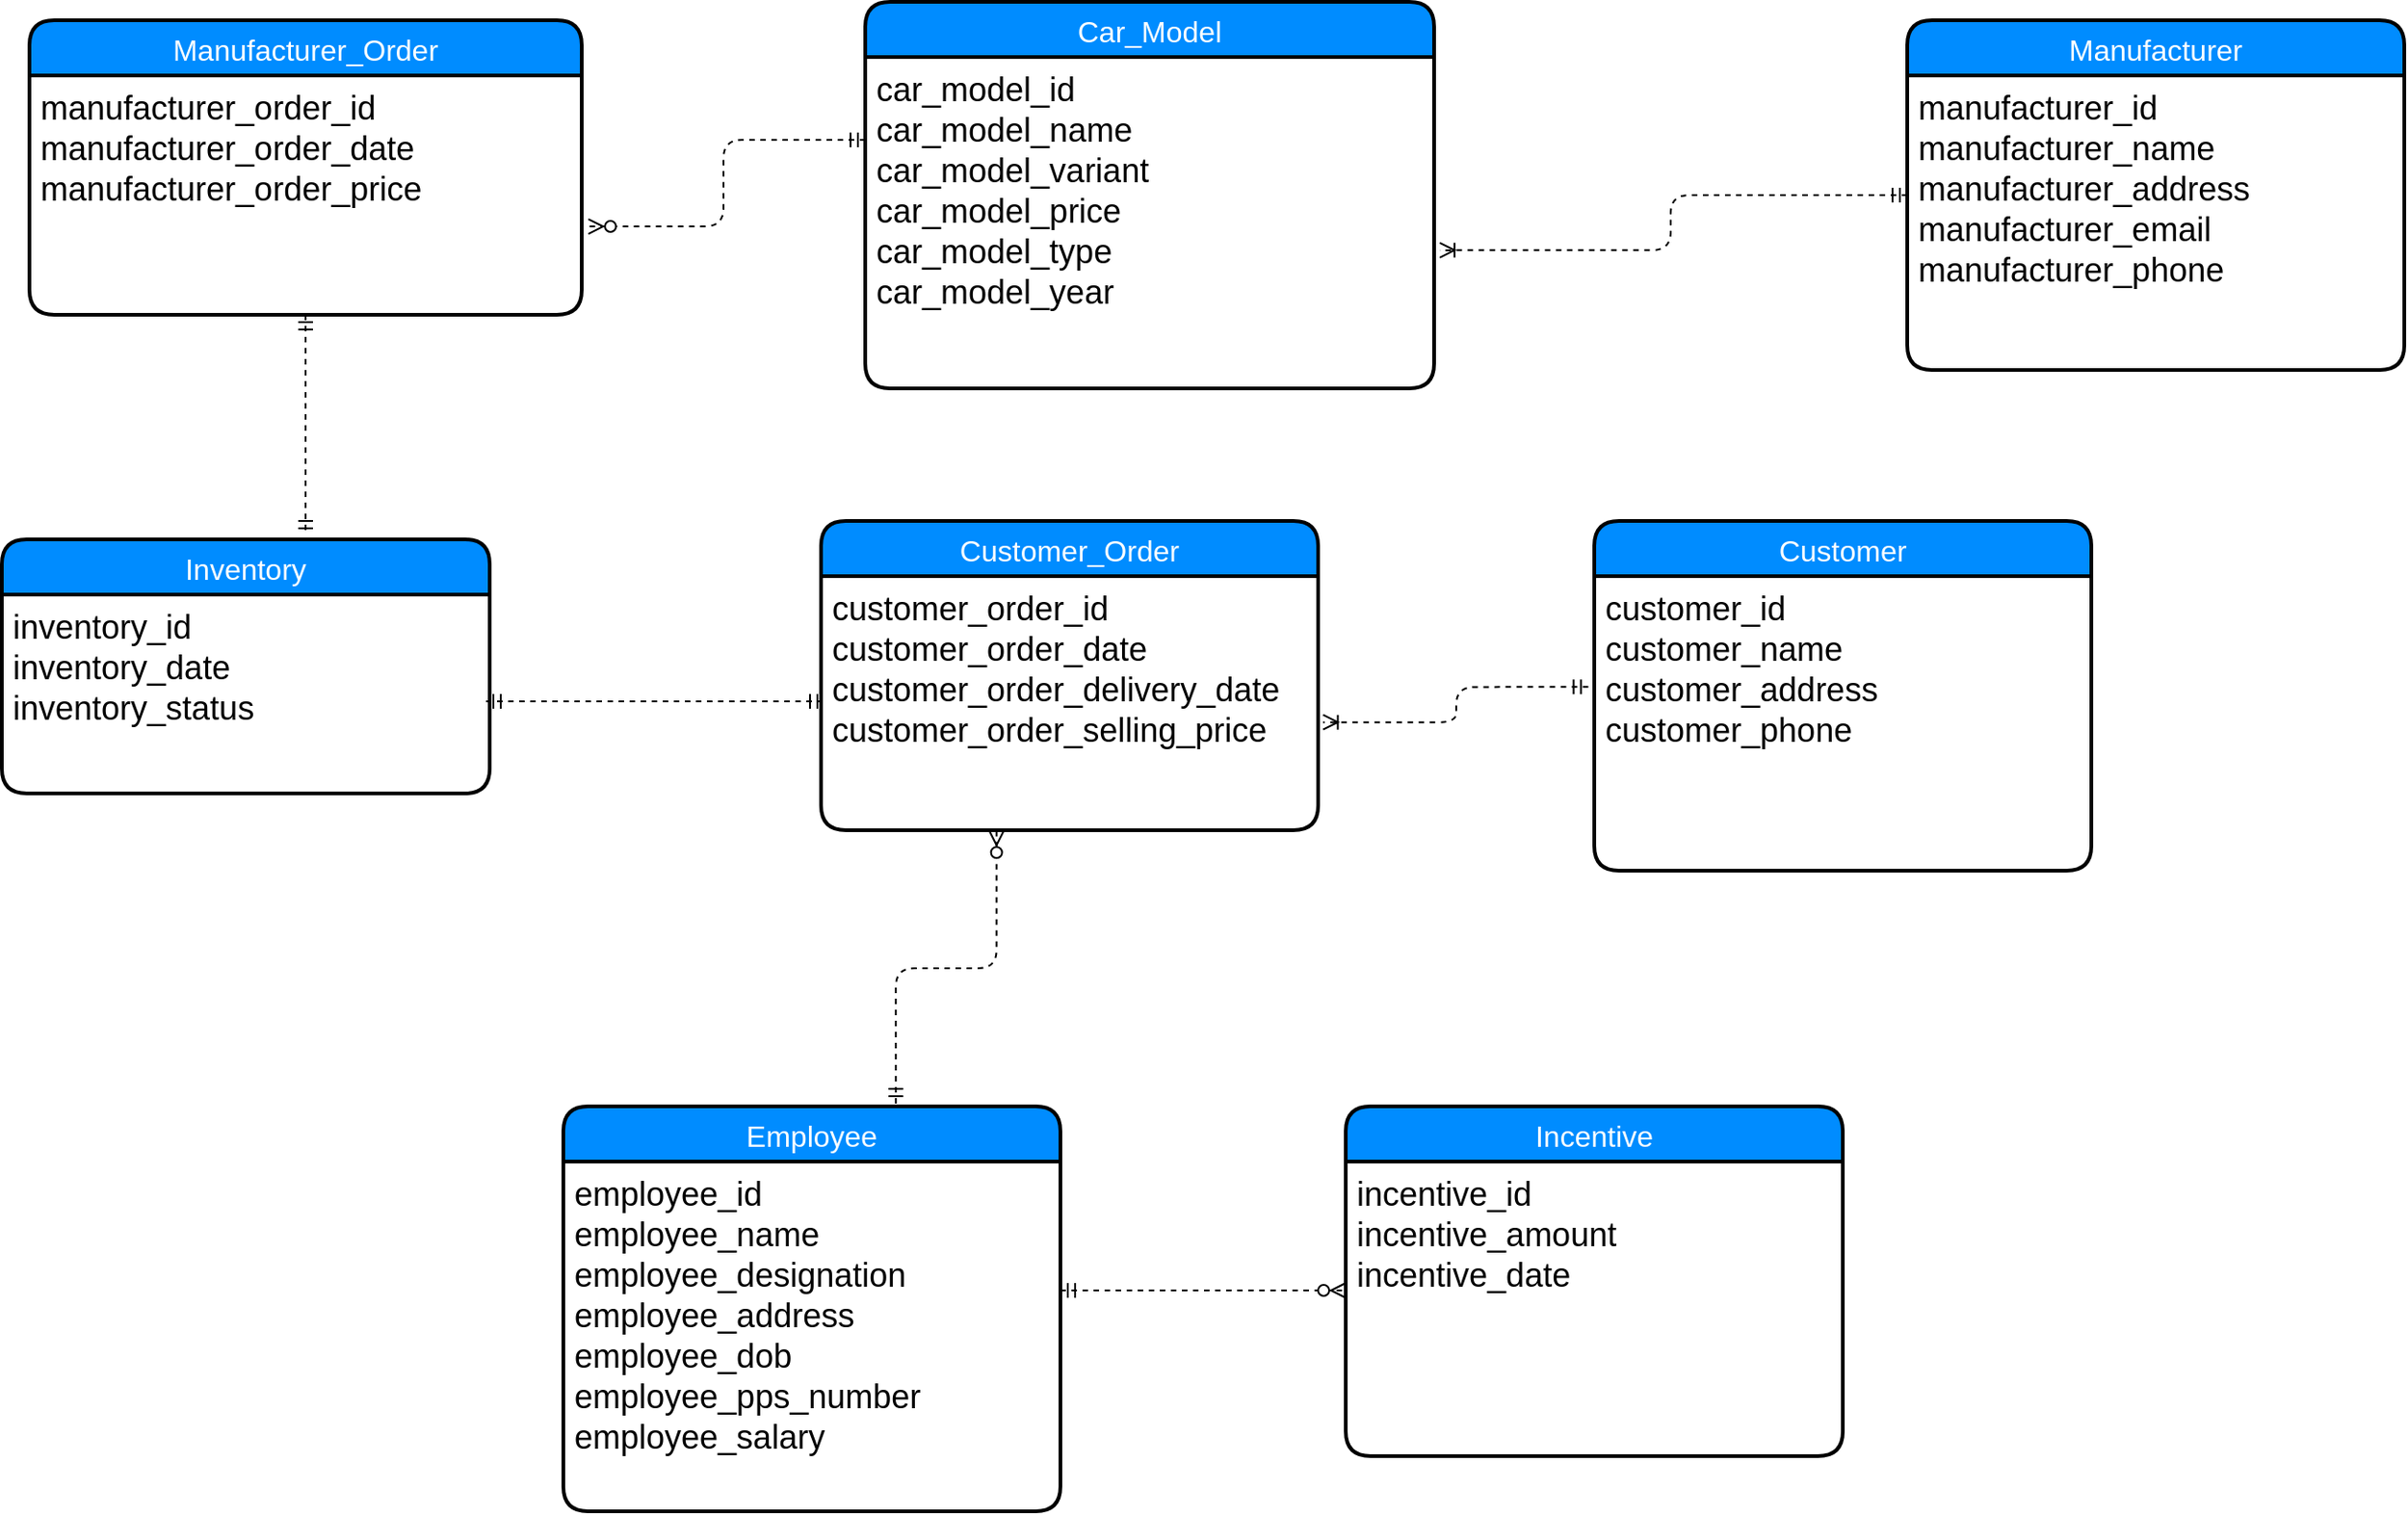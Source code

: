 <mxfile version="12.4.2" type="device" pages="2"><diagram id="_Hm9Q-2U6R73zvB4dSsT" name="Page-1"><mxGraphModel dx="1796" dy="624" grid="1" gridSize="10" guides="1" tooltips="1" connect="1" arrows="1" fold="1" page="1" pageScale="1" pageWidth="850" pageHeight="1100" math="0" shadow="0"><root><mxCell id="0"/><mxCell id="1" parent="0"/><mxCell id="eiWNMtwuxKUrVGtPXeYR-1" value="Car_Model" style="swimlane;childLayout=stackLayout;horizontal=1;startSize=30;horizontalStack=0;fillColor=#008cff;fontColor=#FFFFFF;rounded=1;fontSize=16;fontStyle=0;strokeWidth=2;resizeParent=0;resizeLast=1;shadow=0;dashed=0;align=center;" parent="1" vertex="1"><mxGeometry x="-296" y="60" width="309" height="210" as="geometry"/></mxCell><mxCell id="eiWNMtwuxKUrVGtPXeYR-2" value="car_model_id&#10;car_model_name&#10;car_model_variant&#10;car_model_price&#10;car_model_type&#10;car_model_year&#10;&#10;" style="align=left;strokeColor=none;fillColor=none;spacingLeft=4;fontSize=18;verticalAlign=top;resizable=0;rotatable=0;part=1;" parent="eiWNMtwuxKUrVGtPXeYR-1" vertex="1"><mxGeometry y="30" width="309" height="180" as="geometry"/></mxCell><mxCell id="eiWNMtwuxKUrVGtPXeYR-8" value="Manufacturer" style="swimlane;childLayout=stackLayout;horizontal=1;startSize=30;horizontalStack=0;fillColor=#008cff;fontColor=#FFFFFF;rounded=1;fontSize=16;fontStyle=0;strokeWidth=2;resizeParent=0;resizeLast=1;shadow=0;dashed=0;align=center;" parent="1" vertex="1"><mxGeometry x="270" y="70" width="270" height="190" as="geometry"/></mxCell><mxCell id="eiWNMtwuxKUrVGtPXeYR-9" value="manufacturer_id&#10;manufacturer_name&#10;manufacturer_address&#10;manufacturer_email&#10;manufacturer_phone" style="align=left;strokeColor=none;fillColor=none;spacingLeft=4;fontSize=18;verticalAlign=top;resizable=0;rotatable=0;part=1;" parent="eiWNMtwuxKUrVGtPXeYR-8" vertex="1"><mxGeometry y="30" width="270" height="160" as="geometry"/></mxCell><mxCell id="eiWNMtwuxKUrVGtPXeYR-16" value="Customer_Order" style="swimlane;childLayout=stackLayout;horizontal=1;startSize=30;horizontalStack=0;fillColor=#008cff;fontColor=#FFFFFF;rounded=1;fontSize=16;fontStyle=0;strokeWidth=2;resizeParent=0;resizeLast=1;shadow=0;dashed=0;align=center;" parent="1" vertex="1"><mxGeometry x="-320" y="342" width="270" height="168" as="geometry"/></mxCell><mxCell id="eiWNMtwuxKUrVGtPXeYR-17" value="customer_order_id&#10;customer_order_date&#10;customer_order_delivery_date&#10;customer_order_selling_price&#10;" style="align=left;strokeColor=none;fillColor=none;spacingLeft=4;fontSize=18;verticalAlign=top;resizable=0;rotatable=0;part=1;" parent="eiWNMtwuxKUrVGtPXeYR-16" vertex="1"><mxGeometry y="30" width="270" height="138" as="geometry"/></mxCell><mxCell id="eiWNMtwuxKUrVGtPXeYR-21" value="Employee" style="swimlane;childLayout=stackLayout;horizontal=1;startSize=30;horizontalStack=0;fillColor=#008cff;fontColor=#FFFFFF;rounded=1;fontSize=16;fontStyle=0;strokeWidth=2;resizeParent=0;resizeLast=1;shadow=0;dashed=0;align=center;" parent="1" vertex="1"><mxGeometry x="-460" y="660" width="270" height="220" as="geometry"/></mxCell><mxCell id="eiWNMtwuxKUrVGtPXeYR-22" value="employee_id&#10;employee_name&#10;employee_designation&#10;employee_address&#10;employee_dob&#10;employee_pps_number&#10;employee_salary&#10;&#10;" style="align=left;strokeColor=none;fillColor=none;spacingLeft=4;fontSize=18;verticalAlign=top;resizable=0;rotatable=0;part=1;" parent="eiWNMtwuxKUrVGtPXeYR-21" vertex="1"><mxGeometry y="30" width="270" height="190" as="geometry"/></mxCell><mxCell id="eiWNMtwuxKUrVGtPXeYR-14" value="Customer" style="swimlane;childLayout=stackLayout;horizontal=1;startSize=30;horizontalStack=0;fillColor=#008cff;fontColor=#FFFFFF;rounded=1;fontSize=16;fontStyle=0;strokeWidth=2;resizeParent=0;resizeLast=1;shadow=0;dashed=0;align=center;" parent="1" vertex="1"><mxGeometry x="100" y="342" width="270" height="190" as="geometry"/></mxCell><mxCell id="eiWNMtwuxKUrVGtPXeYR-15" value="customer_id&#10;customer_name&#10;customer_address&#10;customer_phone" style="align=left;strokeColor=none;fillColor=none;spacingLeft=4;fontSize=18;verticalAlign=top;resizable=0;rotatable=0;part=1;" parent="eiWNMtwuxKUrVGtPXeYR-14" vertex="1"><mxGeometry y="30" width="270" height="160" as="geometry"/></mxCell><mxCell id="e0ZYD_1mEi0u3Xu74Fqz-3" value="Inventory" style="swimlane;childLayout=stackLayout;horizontal=1;startSize=30;horizontalStack=0;fillColor=#008cff;fontColor=#FFFFFF;rounded=1;fontSize=16;fontStyle=0;strokeWidth=2;resizeParent=0;resizeLast=1;shadow=0;dashed=0;align=center;" parent="1" vertex="1"><mxGeometry x="-765" y="352" width="265" height="138" as="geometry"/></mxCell><mxCell id="e0ZYD_1mEi0u3Xu74Fqz-4" value="inventory_id&#10;inventory_date&#10;inventory_status" style="align=left;strokeColor=none;fillColor=none;spacingLeft=4;fontSize=18;verticalAlign=top;resizable=0;rotatable=0;part=1;" parent="e0ZYD_1mEi0u3Xu74Fqz-3" vertex="1"><mxGeometry y="30" width="265" height="108" as="geometry"/></mxCell><mxCell id="e0ZYD_1mEi0u3Xu74Fqz-7" value="" style="edgeStyle=orthogonalEdgeStyle;fontSize=12;html=1;endArrow=ERoneToMany;startArrow=ERmandOne;exitX=0;exitY=0.5;exitDx=0;exitDy=0;entryX=1.01;entryY=0.583;entryDx=0;entryDy=0;entryPerimeter=0;dashed=1;" parent="1" source="eiWNMtwuxKUrVGtPXeYR-8" target="eiWNMtwuxKUrVGtPXeYR-2" edge="1"><mxGeometry width="100" height="100" relative="1" as="geometry"><mxPoint x="-180" y="350" as="sourcePoint"/><mxPoint x="-80" y="171" as="targetPoint"/></mxGeometry></mxCell><mxCell id="e0ZYD_1mEi0u3Xu74Fqz-11" value="" style="edgeStyle=orthogonalEdgeStyle;fontSize=12;html=1;endArrow=ERoneToMany;startArrow=ERmandOne;exitX=-0.012;exitY=0.376;exitDx=0;exitDy=0;exitPerimeter=0;entryX=1.01;entryY=0.575;entryDx=0;entryDy=0;entryPerimeter=0;dashed=1;" parent="1" source="eiWNMtwuxKUrVGtPXeYR-15" target="eiWNMtwuxKUrVGtPXeYR-17" edge="1"><mxGeometry width="100" height="100" relative="1" as="geometry"><mxPoint x="-160" y="700" as="sourcePoint"/><mxPoint x="-60" y="500" as="targetPoint"/></mxGeometry></mxCell><mxCell id="e0ZYD_1mEi0u3Xu74Fqz-12" value="" style="edgeStyle=entityRelationEdgeStyle;fontSize=12;html=1;endArrow=ERmandOne;startArrow=ERmandOne;dashed=1;" parent="1" edge="1"><mxGeometry width="100" height="100" relative="1" as="geometry"><mxPoint x="-502" y="440" as="sourcePoint"/><mxPoint x="-318" y="440" as="targetPoint"/></mxGeometry></mxCell><mxCell id="e0ZYD_1mEi0u3Xu74Fqz-13" value="" style="edgeStyle=orthogonalEdgeStyle;fontSize=12;html=1;endArrow=ERzeroToMany;startArrow=ERmandOne;exitX=0.669;exitY=-0.007;exitDx=0;exitDy=0;exitPerimeter=0;entryX=0.353;entryY=1.001;entryDx=0;entryDy=0;entryPerimeter=0;dashed=1;" parent="1" source="eiWNMtwuxKUrVGtPXeYR-21" target="eiWNMtwuxKUrVGtPXeYR-17" edge="1"><mxGeometry width="100" height="100" relative="1" as="geometry"><mxPoint x="-140" y="740" as="sourcePoint"/><mxPoint x="-40" y="640" as="targetPoint"/></mxGeometry></mxCell><mxCell id="e0ZYD_1mEi0u3Xu74Fqz-21" value="Manufacturer_Order" style="swimlane;childLayout=stackLayout;horizontal=1;startSize=30;horizontalStack=0;fillColor=#008cff;fontColor=#FFFFFF;rounded=1;fontSize=16;fontStyle=0;strokeWidth=2;resizeParent=0;resizeLast=1;shadow=0;dashed=0;align=center;" parent="1" vertex="1"><mxGeometry x="-750" y="70" width="300" height="160" as="geometry"/></mxCell><mxCell id="e0ZYD_1mEi0u3Xu74Fqz-22" value="manufacturer_order_id&#10;manufacturer_order_date&#10;manufacturer_order_price&#10;" style="align=left;strokeColor=none;fillColor=none;spacingLeft=4;fontSize=18;verticalAlign=top;resizable=0;rotatable=0;part=1;" parent="e0ZYD_1mEi0u3Xu74Fqz-21" vertex="1"><mxGeometry y="30" width="300" height="130" as="geometry"/></mxCell><mxCell id="e0ZYD_1mEi0u3Xu74Fqz-23" value="" style="edgeStyle=orthogonalEdgeStyle;fontSize=12;html=1;endArrow=ERzeroToMany;startArrow=ERmandOne;entryX=1.012;entryY=0.631;entryDx=0;entryDy=0;entryPerimeter=0;exitX=0;exitY=0.25;exitDx=0;exitDy=0;dashed=1;" parent="1" source="eiWNMtwuxKUrVGtPXeYR-2" target="e0ZYD_1mEi0u3Xu74Fqz-22" edge="1"><mxGeometry width="100" height="100" relative="1" as="geometry"><mxPoint x="-600" y="270" as="sourcePoint"/><mxPoint x="-400" y="242" as="targetPoint"/></mxGeometry></mxCell><mxCell id="e0ZYD_1mEi0u3Xu74Fqz-24" value="" style="edgeStyle=orthogonalEdgeStyle;fontSize=12;html=1;endArrow=ERmandOne;startArrow=ERmandOne;exitX=0.5;exitY=1;exitDx=0;exitDy=0;dashed=1;" parent="1" source="e0ZYD_1mEi0u3Xu74Fqz-22" edge="1"><mxGeometry width="100" height="100" relative="1" as="geometry"><mxPoint x="-580" y="280" as="sourcePoint"/><mxPoint x="-600" y="350" as="targetPoint"/></mxGeometry></mxCell><mxCell id="e0ZYD_1mEi0u3Xu74Fqz-27" value="Incentive" style="swimlane;childLayout=stackLayout;horizontal=1;startSize=30;horizontalStack=0;fillColor=#008cff;fontColor=#FFFFFF;rounded=1;fontSize=16;fontStyle=0;strokeWidth=2;resizeParent=0;resizeLast=1;shadow=0;dashed=0;align=center;" parent="1" vertex="1"><mxGeometry x="-35" y="660" width="270" height="190" as="geometry"/></mxCell><mxCell id="e0ZYD_1mEi0u3Xu74Fqz-28" value="incentive_id&#10;incentive_amount&#10;incentive_date&#10;" style="align=left;strokeColor=none;fillColor=none;spacingLeft=4;fontSize=18;verticalAlign=top;resizable=0;rotatable=0;part=1;" parent="e0ZYD_1mEi0u3Xu74Fqz-27" vertex="1"><mxGeometry y="30" width="270" height="160" as="geometry"/></mxCell><mxCell id="e0ZYD_1mEi0u3Xu74Fqz-29" value="" style="edgeStyle=entityRelationEdgeStyle;fontSize=12;html=1;endArrow=ERzeroToMany;startArrow=ERmandOne;dashed=1;" parent="1" edge="1"><mxGeometry width="100" height="100" relative="1" as="geometry"><mxPoint x="-190" y="760" as="sourcePoint"/><mxPoint x="-35" y="760" as="targetPoint"/></mxGeometry></mxCell></root></mxGraphModel></diagram><diagram id="v79ROpylGNn3cRAOALm8" name="Page-2"><mxGraphModel dx="946" dy="624" grid="1" gridSize="10" guides="1" tooltips="1" connect="1" arrows="1" fold="1" page="1" pageScale="1" pageWidth="1169" pageHeight="827" math="0" shadow="0"><root><mxCell id="ecm66SNXH5qkglTteLM8-0"/><mxCell id="ecm66SNXH5qkglTteLM8-1" parent="ecm66SNXH5qkglTteLM8-0"/><mxCell id="EmRBhmePC6X8n_KbuUHs-0" value="Manufacturer_Order" style="swimlane;fontStyle=0;childLayout=stackLayout;horizontal=1;startSize=26;fillColor=#e0e0e0;horizontalStack=0;resizeParent=1;resizeParentMax=0;resizeLast=0;collapsible=1;marginBottom=0;swimlaneFillColor=#ffffff;align=center;fontSize=14;" parent="ecm66SNXH5qkglTteLM8-1" vertex="1"><mxGeometry x="70" y="20" width="315" height="144" as="geometry"/></mxCell><mxCell id="EmRBhmePC6X8n_KbuUHs-1" value="manufacturer_order_id   int" style="shape=partialRectangle;top=0;left=0;right=0;bottom=1;align=left;verticalAlign=middle;fillColor=none;spacingLeft=34;spacingRight=4;overflow=hidden;rotatable=0;points=[[0,0.5],[1,0.5]];portConstraint=eastwest;dropTarget=0;fontStyle=5;fontSize=12;" parent="EmRBhmePC6X8n_KbuUHs-0" vertex="1"><mxGeometry y="26" width="315" height="30" as="geometry"/></mxCell><mxCell id="EmRBhmePC6X8n_KbuUHs-2" value="PK" style="shape=partialRectangle;top=0;left=0;bottom=0;fillColor=none;align=left;verticalAlign=middle;spacingLeft=4;spacingRight=4;overflow=hidden;rotatable=0;points=[];portConstraint=eastwest;part=1;fontSize=12;" parent="EmRBhmePC6X8n_KbuUHs-1" vertex="1" connectable="0"><mxGeometry width="30" height="30" as="geometry"/></mxCell><mxCell id="EmRBhmePC6X8n_KbuUHs-3" value="manufacturer_order_date   date" style="shape=partialRectangle;top=0;left=0;right=0;bottom=0;align=left;verticalAlign=top;fillColor=none;spacingLeft=34;spacingRight=4;overflow=hidden;rotatable=0;points=[[0,0.5],[1,0.5]];portConstraint=eastwest;dropTarget=0;fontSize=12;" parent="EmRBhmePC6X8n_KbuUHs-0" vertex="1"><mxGeometry y="56" width="315" height="26" as="geometry"/></mxCell><mxCell id="EmRBhmePC6X8n_KbuUHs-4" value="" style="shape=partialRectangle;top=0;left=0;bottom=0;fillColor=none;align=left;verticalAlign=top;spacingLeft=4;spacingRight=4;overflow=hidden;rotatable=0;points=[];portConstraint=eastwest;part=1;fontSize=12;" parent="EmRBhmePC6X8n_KbuUHs-3" vertex="1" connectable="0"><mxGeometry width="30" height="26" as="geometry"/></mxCell><mxCell id="EmRBhmePC6X8n_KbuUHs-5" value="manufacturer_order_price  int&#10;" style="shape=partialRectangle;top=0;left=0;right=0;bottom=0;align=left;verticalAlign=top;fillColor=none;spacingLeft=34;spacingRight=4;overflow=hidden;rotatable=0;points=[[0,0.5],[1,0.5]];portConstraint=eastwest;dropTarget=0;fontSize=12;" parent="EmRBhmePC6X8n_KbuUHs-0" vertex="1"><mxGeometry y="82" width="315" height="26" as="geometry"/></mxCell><mxCell id="EmRBhmePC6X8n_KbuUHs-6" value="" style="shape=partialRectangle;top=0;left=0;bottom=0;fillColor=none;align=left;verticalAlign=top;spacingLeft=4;spacingRight=4;overflow=hidden;rotatable=0;points=[];portConstraint=eastwest;part=1;fontSize=12;" parent="EmRBhmePC6X8n_KbuUHs-5" vertex="1" connectable="0"><mxGeometry width="30" height="26" as="geometry"/></mxCell><mxCell id="EmRBhmePC6X8n_KbuUHs-7" value="car_model_id  int" style="shape=partialRectangle;top=0;left=0;right=0;bottom=0;align=left;verticalAlign=top;fillColor=none;spacingLeft=34;spacingRight=4;overflow=hidden;rotatable=0;points=[[0,0.5],[1,0.5]];portConstraint=eastwest;dropTarget=0;fontSize=12;" parent="EmRBhmePC6X8n_KbuUHs-0" vertex="1"><mxGeometry y="108" width="315" height="26" as="geometry"/></mxCell><mxCell id="EmRBhmePC6X8n_KbuUHs-8" value="FK" style="shape=partialRectangle;top=0;left=0;bottom=0;fillColor=none;align=left;verticalAlign=top;spacingLeft=4;spacingRight=4;overflow=hidden;rotatable=0;points=[];portConstraint=eastwest;part=1;fontSize=12;" parent="EmRBhmePC6X8n_KbuUHs-7" vertex="1" connectable="0"><mxGeometry width="30" height="26" as="geometry"/></mxCell><mxCell id="EmRBhmePC6X8n_KbuUHs-9" value="" style="shape=partialRectangle;top=0;left=0;right=0;bottom=0;align=left;verticalAlign=top;fillColor=none;spacingLeft=34;spacingRight=4;overflow=hidden;rotatable=0;points=[[0,0.5],[1,0.5]];portConstraint=eastwest;dropTarget=0;fontSize=12;" parent="EmRBhmePC6X8n_KbuUHs-0" vertex="1"><mxGeometry y="134" width="315" height="10" as="geometry"/></mxCell><mxCell id="EmRBhmePC6X8n_KbuUHs-10" value="" style="shape=partialRectangle;top=0;left=0;bottom=0;fillColor=none;align=left;verticalAlign=top;spacingLeft=4;spacingRight=4;overflow=hidden;rotatable=0;points=[];portConstraint=eastwest;part=1;fontSize=12;" parent="EmRBhmePC6X8n_KbuUHs-9" vertex="1" connectable="0"><mxGeometry width="30" height="10" as="geometry"/></mxCell><mxCell id="EmRBhmePC6X8n_KbuUHs-11" value="Customer_Order" style="swimlane;fontStyle=0;childLayout=stackLayout;horizontal=1;startSize=26;fillColor=#e0e0e0;horizontalStack=0;resizeParent=1;resizeParentMax=0;resizeLast=0;collapsible=1;marginBottom=0;swimlaneFillColor=#ffffff;align=center;fontSize=14;" parent="ecm66SNXH5qkglTteLM8-1" vertex="1"><mxGeometry x="520" y="290" width="290" height="196" as="geometry"/></mxCell><mxCell id="EmRBhmePC6X8n_KbuUHs-12" value="customer_order_id   int" style="shape=partialRectangle;top=0;left=0;right=0;bottom=1;align=left;verticalAlign=middle;fillColor=none;spacingLeft=34;spacingRight=4;overflow=hidden;rotatable=0;points=[[0,0.5],[1,0.5]];portConstraint=eastwest;dropTarget=0;fontStyle=5;fontSize=12;" parent="EmRBhmePC6X8n_KbuUHs-11" vertex="1"><mxGeometry y="26" width="290" height="30" as="geometry"/></mxCell><mxCell id="EmRBhmePC6X8n_KbuUHs-13" value="PK" style="shape=partialRectangle;top=0;left=0;bottom=0;fillColor=none;align=left;verticalAlign=middle;spacingLeft=4;spacingRight=4;overflow=hidden;rotatable=0;points=[];portConstraint=eastwest;part=1;fontSize=12;" parent="EmRBhmePC6X8n_KbuUHs-12" vertex="1" connectable="0"><mxGeometry width="30" height="30" as="geometry"/></mxCell><mxCell id="EmRBhmePC6X8n_KbuUHs-14" value="customer_order_date    date" style="shape=partialRectangle;top=0;left=0;right=0;bottom=0;align=left;verticalAlign=top;fillColor=none;spacingLeft=34;spacingRight=4;overflow=hidden;rotatable=0;points=[[0,0.5],[1,0.5]];portConstraint=eastwest;dropTarget=0;fontSize=12;" parent="EmRBhmePC6X8n_KbuUHs-11" vertex="1"><mxGeometry y="56" width="290" height="26" as="geometry"/></mxCell><mxCell id="EmRBhmePC6X8n_KbuUHs-15" value="" style="shape=partialRectangle;top=0;left=0;bottom=0;fillColor=none;align=left;verticalAlign=top;spacingLeft=4;spacingRight=4;overflow=hidden;rotatable=0;points=[];portConstraint=eastwest;part=1;fontSize=12;" parent="EmRBhmePC6X8n_KbuUHs-14" vertex="1" connectable="0"><mxGeometry width="30" height="26" as="geometry"/></mxCell><mxCell id="EmRBhmePC6X8n_KbuUHs-16" value="customer_order_delivery_date    date" style="shape=partialRectangle;top=0;left=0;right=0;bottom=0;align=left;verticalAlign=top;fillColor=none;spacingLeft=34;spacingRight=4;overflow=hidden;rotatable=0;points=[[0,0.5],[1,0.5]];portConstraint=eastwest;dropTarget=0;fontSize=12;" parent="EmRBhmePC6X8n_KbuUHs-11" vertex="1"><mxGeometry y="82" width="290" height="26" as="geometry"/></mxCell><mxCell id="EmRBhmePC6X8n_KbuUHs-17" value="" style="shape=partialRectangle;top=0;left=0;bottom=0;fillColor=none;align=left;verticalAlign=top;spacingLeft=4;spacingRight=4;overflow=hidden;rotatable=0;points=[];portConstraint=eastwest;part=1;fontSize=12;" parent="EmRBhmePC6X8n_KbuUHs-16" vertex="1" connectable="0"><mxGeometry width="30" height="26" as="geometry"/></mxCell><mxCell id="EmRBhmePC6X8n_KbuUHs-18" value="customer_order_selling_price    int" style="shape=partialRectangle;top=0;left=0;right=0;bottom=0;align=left;verticalAlign=top;fillColor=none;spacingLeft=34;spacingRight=4;overflow=hidden;rotatable=0;points=[[0,0.5],[1,0.5]];portConstraint=eastwest;dropTarget=0;fontSize=12;" parent="EmRBhmePC6X8n_KbuUHs-11" vertex="1"><mxGeometry y="108" width="290" height="26" as="geometry"/></mxCell><mxCell id="EmRBhmePC6X8n_KbuUHs-19" value="" style="shape=partialRectangle;top=0;left=0;bottom=0;fillColor=none;align=left;verticalAlign=top;spacingLeft=4;spacingRight=4;overflow=hidden;rotatable=0;points=[];portConstraint=eastwest;part=1;fontSize=12;" parent="EmRBhmePC6X8n_KbuUHs-18" vertex="1" connectable="0"><mxGeometry width="30" height="26" as="geometry"/></mxCell><mxCell id="HGdMoFH9tY5fIbNaVM4M-1" value="customer_id    varchar(50)" style="shape=partialRectangle;top=0;left=0;right=0;bottom=0;align=left;verticalAlign=top;fillColor=none;spacingLeft=34;spacingRight=4;overflow=hidden;rotatable=0;points=[[0,0.5],[1,0.5]];portConstraint=eastwest;dropTarget=0;fontSize=12;" parent="EmRBhmePC6X8n_KbuUHs-11" vertex="1"><mxGeometry y="134" width="290" height="26" as="geometry"/></mxCell><mxCell id="HGdMoFH9tY5fIbNaVM4M-2" value="FK" style="shape=partialRectangle;top=0;left=0;bottom=0;fillColor=none;align=left;verticalAlign=top;spacingLeft=4;spacingRight=4;overflow=hidden;rotatable=0;points=[];portConstraint=eastwest;part=1;fontSize=12;" parent="HGdMoFH9tY5fIbNaVM4M-1" vertex="1" connectable="0"><mxGeometry width="30" height="26" as="geometry"/></mxCell><mxCell id="54ZylupJ6MXa8IoRZ7w_-0" value="employee_id    varchar(50)" style="shape=partialRectangle;top=0;left=0;right=0;bottom=0;align=left;verticalAlign=top;fillColor=none;spacingLeft=34;spacingRight=4;overflow=hidden;rotatable=0;points=[[0,0.5],[1,0.5]];portConstraint=eastwest;dropTarget=0;fontSize=12;" parent="EmRBhmePC6X8n_KbuUHs-11" vertex="1"><mxGeometry y="160" width="290" height="26" as="geometry"/></mxCell><mxCell id="54ZylupJ6MXa8IoRZ7w_-1" value="FK" style="shape=partialRectangle;top=0;left=0;bottom=0;fillColor=none;align=left;verticalAlign=top;spacingLeft=4;spacingRight=4;overflow=hidden;rotatable=0;points=[];portConstraint=eastwest;part=1;fontSize=12;" parent="54ZylupJ6MXa8IoRZ7w_-0" vertex="1" connectable="0"><mxGeometry width="30" height="26" as="geometry"/></mxCell><mxCell id="EmRBhmePC6X8n_KbuUHs-20" value="" style="shape=partialRectangle;top=0;left=0;right=0;bottom=0;align=left;verticalAlign=top;fillColor=none;spacingLeft=34;spacingRight=4;overflow=hidden;rotatable=0;points=[[0,0.5],[1,0.5]];portConstraint=eastwest;dropTarget=0;fontSize=12;" parent="EmRBhmePC6X8n_KbuUHs-11" vertex="1"><mxGeometry y="186" width="290" height="10" as="geometry"/></mxCell><mxCell id="EmRBhmePC6X8n_KbuUHs-21" value="" style="shape=partialRectangle;top=0;left=0;bottom=0;fillColor=none;align=left;verticalAlign=top;spacingLeft=4;spacingRight=4;overflow=hidden;rotatable=0;points=[];portConstraint=eastwest;part=1;fontSize=12;" parent="EmRBhmePC6X8n_KbuUHs-20" vertex="1" connectable="0"><mxGeometry width="30" height="10" as="geometry"/></mxCell><mxCell id="EmRBhmePC6X8n_KbuUHs-22" value="Inventory" style="swimlane;fontStyle=0;childLayout=stackLayout;horizontal=1;startSize=26;fillColor=#e0e0e0;horizontalStack=0;resizeParent=1;resizeParentMax=0;resizeLast=0;collapsible=1;marginBottom=0;swimlaneFillColor=#ffffff;align=center;fontSize=14;" parent="ecm66SNXH5qkglTteLM8-1" vertex="1"><mxGeometry x="120" y="290" width="291" height="170" as="geometry"/></mxCell><mxCell id="EmRBhmePC6X8n_KbuUHs-23" value="inventory_id   int" style="shape=partialRectangle;top=0;left=0;right=0;bottom=1;align=left;verticalAlign=middle;fillColor=none;spacingLeft=34;spacingRight=4;overflow=hidden;rotatable=0;points=[[0,0.5],[1,0.5]];portConstraint=eastwest;dropTarget=0;fontStyle=5;fontSize=12;" parent="EmRBhmePC6X8n_KbuUHs-22" vertex="1"><mxGeometry y="26" width="291" height="30" as="geometry"/></mxCell><mxCell id="EmRBhmePC6X8n_KbuUHs-24" value="PK" style="shape=partialRectangle;top=0;left=0;bottom=0;fillColor=none;align=left;verticalAlign=middle;spacingLeft=4;spacingRight=4;overflow=hidden;rotatable=0;points=[];portConstraint=eastwest;part=1;fontSize=12;" parent="EmRBhmePC6X8n_KbuUHs-23" vertex="1" connectable="0"><mxGeometry width="30" height="30" as="geometry"/></mxCell><mxCell id="EmRBhmePC6X8n_KbuUHs-25" value="inventory_date   date" style="shape=partialRectangle;top=0;left=0;right=0;bottom=0;align=left;verticalAlign=top;fillColor=none;spacingLeft=34;spacingRight=4;overflow=hidden;rotatable=0;points=[[0,0.5],[1,0.5]];portConstraint=eastwest;dropTarget=0;fontSize=12;" parent="EmRBhmePC6X8n_KbuUHs-22" vertex="1"><mxGeometry y="56" width="291" height="26" as="geometry"/></mxCell><mxCell id="EmRBhmePC6X8n_KbuUHs-26" value="" style="shape=partialRectangle;top=0;left=0;bottom=0;fillColor=none;align=left;verticalAlign=top;spacingLeft=4;spacingRight=4;overflow=hidden;rotatable=0;points=[];portConstraint=eastwest;part=1;fontSize=12;" parent="EmRBhmePC6X8n_KbuUHs-25" vertex="1" connectable="0"><mxGeometry width="30" height="26" as="geometry"/></mxCell><mxCell id="EmRBhmePC6X8n_KbuUHs-27" value="inventory_status   varchar(10)" style="shape=partialRectangle;top=0;left=0;right=0;bottom=0;align=left;verticalAlign=top;fillColor=none;spacingLeft=34;spacingRight=4;overflow=hidden;rotatable=0;points=[[0,0.5],[1,0.5]];portConstraint=eastwest;dropTarget=0;fontSize=12;" parent="EmRBhmePC6X8n_KbuUHs-22" vertex="1"><mxGeometry y="82" width="291" height="26" as="geometry"/></mxCell><mxCell id="EmRBhmePC6X8n_KbuUHs-28" value="" style="shape=partialRectangle;top=0;left=0;bottom=0;fillColor=none;align=left;verticalAlign=top;spacingLeft=4;spacingRight=4;overflow=hidden;rotatable=0;points=[];portConstraint=eastwest;part=1;fontSize=12;" parent="EmRBhmePC6X8n_KbuUHs-27" vertex="1" connectable="0"><mxGeometry width="30" height="26" as="geometry"/></mxCell><mxCell id="EmRBhmePC6X8n_KbuUHs-29" value="manufacturer_order_id   int" style="shape=partialRectangle;top=0;left=0;right=0;bottom=0;align=left;verticalAlign=top;fillColor=none;spacingLeft=34;spacingRight=4;overflow=hidden;rotatable=0;points=[[0,0.5],[1,0.5]];portConstraint=eastwest;dropTarget=0;fontSize=12;" parent="EmRBhmePC6X8n_KbuUHs-22" vertex="1"><mxGeometry y="108" width="291" height="26" as="geometry"/></mxCell><mxCell id="EmRBhmePC6X8n_KbuUHs-30" value="FK" style="shape=partialRectangle;top=0;left=0;bottom=0;fillColor=none;align=left;verticalAlign=top;spacingLeft=4;spacingRight=4;overflow=hidden;rotatable=0;points=[];portConstraint=eastwest;part=1;fontSize=12;" parent="EmRBhmePC6X8n_KbuUHs-29" vertex="1" connectable="0"><mxGeometry width="30" height="26" as="geometry"/></mxCell><mxCell id="4JGjrRmUt3nCoUB65_nW-0" value="customer_order_id   int" style="shape=partialRectangle;top=0;left=0;right=0;bottom=0;align=left;verticalAlign=top;fillColor=none;spacingLeft=34;spacingRight=4;overflow=hidden;rotatable=0;points=[[0,0.5],[1,0.5]];portConstraint=eastwest;dropTarget=0;fontSize=12;" parent="EmRBhmePC6X8n_KbuUHs-22" vertex="1"><mxGeometry y="134" width="291" height="26" as="geometry"/></mxCell><mxCell id="4JGjrRmUt3nCoUB65_nW-1" value="FK" style="shape=partialRectangle;top=0;left=0;bottom=0;fillColor=none;align=left;verticalAlign=top;spacingLeft=4;spacingRight=4;overflow=hidden;rotatable=0;points=[];portConstraint=eastwest;part=1;fontSize=12;" parent="4JGjrRmUt3nCoUB65_nW-0" vertex="1" connectable="0"><mxGeometry width="30" height="26" as="geometry"/></mxCell><mxCell id="EmRBhmePC6X8n_KbuUHs-31" value="" style="shape=partialRectangle;top=0;left=0;right=0;bottom=0;align=left;verticalAlign=top;fillColor=none;spacingLeft=34;spacingRight=4;overflow=hidden;rotatable=0;points=[[0,0.5],[1,0.5]];portConstraint=eastwest;dropTarget=0;fontSize=12;" parent="EmRBhmePC6X8n_KbuUHs-22" vertex="1"><mxGeometry y="160" width="291" height="10" as="geometry"/></mxCell><mxCell id="EmRBhmePC6X8n_KbuUHs-32" value="" style="shape=partialRectangle;top=0;left=0;bottom=0;fillColor=none;align=left;verticalAlign=top;spacingLeft=4;spacingRight=4;overflow=hidden;rotatable=0;points=[];portConstraint=eastwest;part=1;fontSize=12;" parent="EmRBhmePC6X8n_KbuUHs-31" vertex="1" connectable="0"><mxGeometry width="30" height="10" as="geometry"/></mxCell><mxCell id="EmRBhmePC6X8n_KbuUHs-33" value="Employee" style="swimlane;fontStyle=0;childLayout=stackLayout;horizontal=1;startSize=26;fillColor=#e0e0e0;horizontalStack=0;resizeParent=1;resizeParentMax=0;resizeLast=0;collapsible=1;marginBottom=0;swimlaneFillColor=#ffffff;align=center;fontSize=14;" parent="ecm66SNXH5qkglTteLM8-1" vertex="1"><mxGeometry x="512" y="560" width="260" height="222" as="geometry"/></mxCell><mxCell id="EmRBhmePC6X8n_KbuUHs-34" value="employee_id    varchar(50)" style="shape=partialRectangle;top=0;left=0;right=0;bottom=1;align=left;verticalAlign=middle;fillColor=none;spacingLeft=34;spacingRight=4;overflow=hidden;rotatable=0;points=[[0,0.5],[1,0.5]];portConstraint=eastwest;dropTarget=0;fontStyle=5;fontSize=12;" parent="EmRBhmePC6X8n_KbuUHs-33" vertex="1"><mxGeometry y="26" width="260" height="30" as="geometry"/></mxCell><mxCell id="EmRBhmePC6X8n_KbuUHs-35" value="PK" style="shape=partialRectangle;top=0;left=0;bottom=0;fillColor=none;align=left;verticalAlign=middle;spacingLeft=4;spacingRight=4;overflow=hidden;rotatable=0;points=[];portConstraint=eastwest;part=1;fontSize=12;" parent="EmRBhmePC6X8n_KbuUHs-34" vertex="1" connectable="0"><mxGeometry width="30" height="30" as="geometry"/></mxCell><mxCell id="EmRBhmePC6X8n_KbuUHs-36" value="employee_name   varchar(100)" style="shape=partialRectangle;top=0;left=0;right=0;bottom=0;align=left;verticalAlign=top;fillColor=none;spacingLeft=34;spacingRight=4;overflow=hidden;rotatable=0;points=[[0,0.5],[1,0.5]];portConstraint=eastwest;dropTarget=0;fontSize=12;" parent="EmRBhmePC6X8n_KbuUHs-33" vertex="1"><mxGeometry y="56" width="260" height="26" as="geometry"/></mxCell><mxCell id="EmRBhmePC6X8n_KbuUHs-37" value="" style="shape=partialRectangle;top=0;left=0;bottom=0;fillColor=none;align=left;verticalAlign=top;spacingLeft=4;spacingRight=4;overflow=hidden;rotatable=0;points=[];portConstraint=eastwest;part=1;fontSize=12;" parent="EmRBhmePC6X8n_KbuUHs-36" vertex="1" connectable="0"><mxGeometry width="30" height="26" as="geometry"/></mxCell><mxCell id="TrxHlqrKDks2vtHNqa2P-2" value="employee_designation  varchar(50)" style="shape=partialRectangle;top=0;left=0;right=0;bottom=0;align=left;verticalAlign=top;fillColor=none;spacingLeft=34;spacingRight=4;overflow=hidden;rotatable=0;points=[[0,0.5],[1,0.5]];portConstraint=eastwest;dropTarget=0;fontSize=12;" parent="EmRBhmePC6X8n_KbuUHs-33" vertex="1"><mxGeometry y="82" width="260" height="26" as="geometry"/></mxCell><mxCell id="TrxHlqrKDks2vtHNqa2P-3" value="" style="shape=partialRectangle;top=0;left=0;bottom=0;fillColor=none;align=left;verticalAlign=top;spacingLeft=4;spacingRight=4;overflow=hidden;rotatable=0;points=[];portConstraint=eastwest;part=1;fontSize=12;" parent="TrxHlqrKDks2vtHNqa2P-2" vertex="1" connectable="0"><mxGeometry width="30" height="26" as="geometry"/></mxCell><mxCell id="EmRBhmePC6X8n_KbuUHs-38" value="employee_address  xml" style="shape=partialRectangle;top=0;left=0;right=0;bottom=0;align=left;verticalAlign=top;fillColor=none;spacingLeft=34;spacingRight=4;overflow=hidden;rotatable=0;points=[[0,0.5],[1,0.5]];portConstraint=eastwest;dropTarget=0;fontSize=12;" parent="EmRBhmePC6X8n_KbuUHs-33" vertex="1"><mxGeometry y="108" width="260" height="26" as="geometry"/></mxCell><mxCell id="EmRBhmePC6X8n_KbuUHs-39" value="" style="shape=partialRectangle;top=0;left=0;bottom=0;fillColor=none;align=left;verticalAlign=top;spacingLeft=4;spacingRight=4;overflow=hidden;rotatable=0;points=[];portConstraint=eastwest;part=1;fontSize=12;" parent="EmRBhmePC6X8n_KbuUHs-38" vertex="1" connectable="0"><mxGeometry width="30" height="26" as="geometry"/></mxCell><mxCell id="EmRBhmePC6X8n_KbuUHs-40" value="employee_dob    date" style="shape=partialRectangle;top=0;left=0;right=0;bottom=0;align=left;verticalAlign=top;fillColor=none;spacingLeft=34;spacingRight=4;overflow=hidden;rotatable=0;points=[[0,0.5],[1,0.5]];portConstraint=eastwest;dropTarget=0;fontSize=12;" parent="EmRBhmePC6X8n_KbuUHs-33" vertex="1"><mxGeometry y="134" width="260" height="26" as="geometry"/></mxCell><mxCell id="EmRBhmePC6X8n_KbuUHs-41" value="" style="shape=partialRectangle;top=0;left=0;bottom=0;fillColor=none;align=left;verticalAlign=top;spacingLeft=4;spacingRight=4;overflow=hidden;rotatable=0;points=[];portConstraint=eastwest;part=1;fontSize=12;" parent="EmRBhmePC6X8n_KbuUHs-40" vertex="1" connectable="0"><mxGeometry width="30" height="26" as="geometry"/></mxCell><mxCell id="DqLOwrlLh1yTUY9s-zy9-1" value="employee_pps_number   varchar(50)" style="shape=partialRectangle;top=0;left=0;right=0;bottom=0;align=left;verticalAlign=top;fillColor=none;spacingLeft=34;spacingRight=4;overflow=hidden;rotatable=0;points=[[0,0.5],[1,0.5]];portConstraint=eastwest;dropTarget=0;fontSize=12;" parent="EmRBhmePC6X8n_KbuUHs-33" vertex="1"><mxGeometry y="160" width="260" height="26" as="geometry"/></mxCell><mxCell id="DqLOwrlLh1yTUY9s-zy9-2" value="" style="shape=partialRectangle;top=0;left=0;bottom=0;fillColor=none;align=left;verticalAlign=top;spacingLeft=4;spacingRight=4;overflow=hidden;rotatable=0;points=[];portConstraint=eastwest;part=1;fontSize=12;" parent="DqLOwrlLh1yTUY9s-zy9-1" vertex="1" connectable="0"><mxGeometry width="30" height="26" as="geometry"/></mxCell><mxCell id="DqLOwrlLh1yTUY9s-zy9-3" value="employee_salary   int" style="shape=partialRectangle;top=0;left=0;right=0;bottom=0;align=left;verticalAlign=top;fillColor=none;spacingLeft=34;spacingRight=4;overflow=hidden;rotatable=0;points=[[0,0.5],[1,0.5]];portConstraint=eastwest;dropTarget=0;fontSize=12;" parent="EmRBhmePC6X8n_KbuUHs-33" vertex="1"><mxGeometry y="186" width="260" height="26" as="geometry"/></mxCell><mxCell id="DqLOwrlLh1yTUY9s-zy9-4" value="" style="shape=partialRectangle;top=0;left=0;bottom=0;fillColor=none;align=left;verticalAlign=top;spacingLeft=4;spacingRight=4;overflow=hidden;rotatable=0;points=[];portConstraint=eastwest;part=1;fontSize=12;" parent="DqLOwrlLh1yTUY9s-zy9-3" vertex="1" connectable="0"><mxGeometry width="30" height="26" as="geometry"/></mxCell><mxCell id="EmRBhmePC6X8n_KbuUHs-42" value="" style="shape=partialRectangle;top=0;left=0;right=0;bottom=0;align=left;verticalAlign=top;fillColor=none;spacingLeft=34;spacingRight=4;overflow=hidden;rotatable=0;points=[[0,0.5],[1,0.5]];portConstraint=eastwest;dropTarget=0;fontSize=12;" parent="EmRBhmePC6X8n_KbuUHs-33" vertex="1"><mxGeometry y="212" width="260" height="10" as="geometry"/></mxCell><mxCell id="EmRBhmePC6X8n_KbuUHs-43" value="" style="shape=partialRectangle;top=0;left=0;bottom=0;fillColor=none;align=left;verticalAlign=top;spacingLeft=4;spacingRight=4;overflow=hidden;rotatable=0;points=[];portConstraint=eastwest;part=1;fontSize=12;" parent="EmRBhmePC6X8n_KbuUHs-42" vertex="1" connectable="0"><mxGeometry width="30" height="10" as="geometry"/></mxCell><mxCell id="EmRBhmePC6X8n_KbuUHs-44" value="Car_Model" style="swimlane;fontStyle=0;childLayout=stackLayout;horizontal=1;startSize=26;fillColor=#e0e0e0;horizontalStack=0;resizeParent=1;resizeParentMax=0;resizeLast=0;collapsible=1;marginBottom=0;swimlaneFillColor=#ffffff;align=center;fontSize=14;" parent="ecm66SNXH5qkglTteLM8-1" vertex="1"><mxGeometry x="510" y="37" width="240" height="222" as="geometry"/></mxCell><mxCell id="EmRBhmePC6X8n_KbuUHs-45" value="car_model_id   int" style="shape=partialRectangle;top=0;left=0;right=0;bottom=1;align=left;verticalAlign=middle;fillColor=none;spacingLeft=34;spacingRight=4;overflow=hidden;rotatable=0;points=[[0,0.5],[1,0.5]];portConstraint=eastwest;dropTarget=0;fontStyle=5;fontSize=12;" parent="EmRBhmePC6X8n_KbuUHs-44" vertex="1"><mxGeometry y="26" width="240" height="30" as="geometry"/></mxCell><mxCell id="EmRBhmePC6X8n_KbuUHs-46" value="PK" style="shape=partialRectangle;top=0;left=0;bottom=0;fillColor=none;align=left;verticalAlign=middle;spacingLeft=4;spacingRight=4;overflow=hidden;rotatable=0;points=[];portConstraint=eastwest;part=1;fontSize=12;" parent="EmRBhmePC6X8n_KbuUHs-45" vertex="1" connectable="0"><mxGeometry width="30" height="30" as="geometry"/></mxCell><mxCell id="EmRBhmePC6X8n_KbuUHs-47" value="car_model_name  varchar(50)" style="shape=partialRectangle;top=0;left=0;right=0;bottom=0;align=left;verticalAlign=top;fillColor=none;spacingLeft=34;spacingRight=4;overflow=hidden;rotatable=0;points=[[0,0.5],[1,0.5]];portConstraint=eastwest;dropTarget=0;fontSize=12;" parent="EmRBhmePC6X8n_KbuUHs-44" vertex="1"><mxGeometry y="56" width="240" height="26" as="geometry"/></mxCell><mxCell id="EmRBhmePC6X8n_KbuUHs-48" value="" style="shape=partialRectangle;top=0;left=0;bottom=0;fillColor=none;align=left;verticalAlign=top;spacingLeft=4;spacingRight=4;overflow=hidden;rotatable=0;points=[];portConstraint=eastwest;part=1;fontSize=12;" parent="EmRBhmePC6X8n_KbuUHs-47" vertex="1" connectable="0"><mxGeometry width="30" height="26" as="geometry"/></mxCell><mxCell id="EmRBhmePC6X8n_KbuUHs-49" value="car_model_variant  xml" style="shape=partialRectangle;top=0;left=0;right=0;bottom=0;align=left;verticalAlign=top;fillColor=none;spacingLeft=34;spacingRight=4;overflow=hidden;rotatable=0;points=[[0,0.5],[1,0.5]];portConstraint=eastwest;dropTarget=0;fontSize=12;" parent="EmRBhmePC6X8n_KbuUHs-44" vertex="1"><mxGeometry y="82" width="240" height="26" as="geometry"/></mxCell><mxCell id="EmRBhmePC6X8n_KbuUHs-50" value="" style="shape=partialRectangle;top=0;left=0;bottom=0;fillColor=none;align=left;verticalAlign=top;spacingLeft=4;spacingRight=4;overflow=hidden;rotatable=0;points=[];portConstraint=eastwest;part=1;fontSize=12;" parent="EmRBhmePC6X8n_KbuUHs-49" vertex="1" connectable="0"><mxGeometry width="30" height="26" as="geometry"/></mxCell><mxCell id="EmRBhmePC6X8n_KbuUHs-51" value="car_model_type   varchar(50)" style="shape=partialRectangle;top=0;left=0;right=0;bottom=0;align=left;verticalAlign=top;fillColor=none;spacingLeft=34;spacingRight=4;overflow=hidden;rotatable=0;points=[[0,0.5],[1,0.5]];portConstraint=eastwest;dropTarget=0;fontSize=12;" parent="EmRBhmePC6X8n_KbuUHs-44" vertex="1"><mxGeometry y="108" width="240" height="26" as="geometry"/></mxCell><mxCell id="EmRBhmePC6X8n_KbuUHs-52" value="" style="shape=partialRectangle;top=0;left=0;bottom=0;fillColor=none;align=left;verticalAlign=top;spacingLeft=4;spacingRight=4;overflow=hidden;rotatable=0;points=[];portConstraint=eastwest;part=1;fontSize=12;" parent="EmRBhmePC6X8n_KbuUHs-51" vertex="1" connectable="0"><mxGeometry width="30" height="26" as="geometry"/></mxCell><mxCell id="TrxHlqrKDks2vtHNqa2P-0" value="car_model_price  int" style="shape=partialRectangle;top=0;left=0;right=0;bottom=0;align=left;verticalAlign=top;fillColor=none;spacingLeft=34;spacingRight=4;overflow=hidden;rotatable=0;points=[[0,0.5],[1,0.5]];portConstraint=eastwest;dropTarget=0;fontSize=12;" parent="EmRBhmePC6X8n_KbuUHs-44" vertex="1"><mxGeometry y="134" width="240" height="26" as="geometry"/></mxCell><mxCell id="TrxHlqrKDks2vtHNqa2P-1" value="" style="shape=partialRectangle;top=0;left=0;bottom=0;fillColor=none;align=left;verticalAlign=top;spacingLeft=4;spacingRight=4;overflow=hidden;rotatable=0;points=[];portConstraint=eastwest;part=1;fontSize=12;" parent="TrxHlqrKDks2vtHNqa2P-0" vertex="1" connectable="0"><mxGeometry width="30" height="26" as="geometry"/></mxCell><mxCell id="25IL9BOek3Le1pd3-6RA-1" value="car_model_year  int&#10;" style="shape=partialRectangle;top=0;left=0;right=0;bottom=0;align=left;verticalAlign=top;fillColor=none;spacingLeft=34;spacingRight=4;overflow=hidden;rotatable=0;points=[[0,0.5],[1,0.5]];portConstraint=eastwest;dropTarget=0;fontSize=12;" parent="EmRBhmePC6X8n_KbuUHs-44" vertex="1"><mxGeometry y="160" width="240" height="26" as="geometry"/></mxCell><mxCell id="25IL9BOek3Le1pd3-6RA-2" value="" style="shape=partialRectangle;top=0;left=0;bottom=0;fillColor=none;align=left;verticalAlign=top;spacingLeft=4;spacingRight=4;overflow=hidden;rotatable=0;points=[];portConstraint=eastwest;part=1;fontSize=12;" parent="25IL9BOek3Le1pd3-6RA-1" vertex="1" connectable="0"><mxGeometry width="30" height="26" as="geometry"/></mxCell><mxCell id="25IL9BOek3Le1pd3-6RA-3" value="manufacturer_id  int" style="shape=partialRectangle;top=0;left=0;right=0;bottom=0;align=left;verticalAlign=top;fillColor=none;spacingLeft=34;spacingRight=4;overflow=hidden;rotatable=0;points=[[0,0.5],[1,0.5]];portConstraint=eastwest;dropTarget=0;fontSize=12;" parent="EmRBhmePC6X8n_KbuUHs-44" vertex="1"><mxGeometry y="186" width="240" height="26" as="geometry"/></mxCell><mxCell id="25IL9BOek3Le1pd3-6RA-4" value="FK" style="shape=partialRectangle;top=0;left=0;bottom=0;fillColor=none;align=left;verticalAlign=top;spacingLeft=4;spacingRight=4;overflow=hidden;rotatable=0;points=[];portConstraint=eastwest;part=1;fontSize=12;" parent="25IL9BOek3Le1pd3-6RA-3" vertex="1" connectable="0"><mxGeometry width="30" height="26" as="geometry"/></mxCell><mxCell id="EmRBhmePC6X8n_KbuUHs-53" value="" style="shape=partialRectangle;top=0;left=0;right=0;bottom=0;align=left;verticalAlign=top;fillColor=none;spacingLeft=34;spacingRight=4;overflow=hidden;rotatable=0;points=[[0,0.5],[1,0.5]];portConstraint=eastwest;dropTarget=0;fontSize=12;" parent="EmRBhmePC6X8n_KbuUHs-44" vertex="1"><mxGeometry y="212" width="240" height="10" as="geometry"/></mxCell><mxCell id="EmRBhmePC6X8n_KbuUHs-54" value="" style="shape=partialRectangle;top=0;left=0;bottom=0;fillColor=none;align=left;verticalAlign=top;spacingLeft=4;spacingRight=4;overflow=hidden;rotatable=0;points=[];portConstraint=eastwest;part=1;fontSize=12;" parent="EmRBhmePC6X8n_KbuUHs-53" vertex="1" connectable="0"><mxGeometry width="30" height="10" as="geometry"/></mxCell><mxCell id="EmRBhmePC6X8n_KbuUHs-55" value="Manufacturer" style="swimlane;fontStyle=0;childLayout=stackLayout;horizontal=1;startSize=26;fillColor=#e0e0e0;horizontalStack=0;resizeParent=1;resizeParentMax=0;resizeLast=0;collapsible=1;marginBottom=0;swimlaneFillColor=#ffffff;align=center;fontSize=14;" parent="ecm66SNXH5qkglTteLM8-1" vertex="1"><mxGeometry x="840" y="40" width="260" height="178" as="geometry"/></mxCell><mxCell id="EmRBhmePC6X8n_KbuUHs-56" value="manufacturer_id  int" style="shape=partialRectangle;top=0;left=0;right=0;bottom=1;align=left;verticalAlign=middle;fillColor=none;spacingLeft=34;spacingRight=4;overflow=hidden;rotatable=0;points=[[0,0.5],[1,0.5]];portConstraint=eastwest;dropTarget=0;fontStyle=5;fontSize=12;" parent="EmRBhmePC6X8n_KbuUHs-55" vertex="1"><mxGeometry y="26" width="260" height="30" as="geometry"/></mxCell><mxCell id="EmRBhmePC6X8n_KbuUHs-57" value="PK" style="shape=partialRectangle;top=0;left=0;bottom=0;fillColor=none;align=left;verticalAlign=middle;spacingLeft=4;spacingRight=4;overflow=hidden;rotatable=0;points=[];portConstraint=eastwest;part=1;fontSize=12;" parent="EmRBhmePC6X8n_KbuUHs-56" vertex="1" connectable="0"><mxGeometry width="30" height="30" as="geometry"/></mxCell><mxCell id="EmRBhmePC6X8n_KbuUHs-58" value="manufacturer_name   varchar(100)" style="shape=partialRectangle;top=0;left=0;right=0;bottom=0;align=left;verticalAlign=top;fillColor=none;spacingLeft=34;spacingRight=4;overflow=hidden;rotatable=0;points=[[0,0.5],[1,0.5]];portConstraint=eastwest;dropTarget=0;fontSize=12;" parent="EmRBhmePC6X8n_KbuUHs-55" vertex="1"><mxGeometry y="56" width="260" height="26" as="geometry"/></mxCell><mxCell id="EmRBhmePC6X8n_KbuUHs-59" value="" style="shape=partialRectangle;top=0;left=0;bottom=0;fillColor=none;align=left;verticalAlign=top;spacingLeft=4;spacingRight=4;overflow=hidden;rotatable=0;points=[];portConstraint=eastwest;part=1;fontSize=12;" parent="EmRBhmePC6X8n_KbuUHs-58" vertex="1" connectable="0"><mxGeometry width="30" height="26" as="geometry"/></mxCell><mxCell id="EmRBhmePC6X8n_KbuUHs-60" value="manufacturer_address  varchar(150)" style="shape=partialRectangle;top=0;left=0;right=0;bottom=0;align=left;verticalAlign=top;fillColor=none;spacingLeft=34;spacingRight=4;overflow=hidden;rotatable=0;points=[[0,0.5],[1,0.5]];portConstraint=eastwest;dropTarget=0;fontSize=12;" parent="EmRBhmePC6X8n_KbuUHs-55" vertex="1"><mxGeometry y="82" width="260" height="26" as="geometry"/></mxCell><mxCell id="EmRBhmePC6X8n_KbuUHs-61" value="" style="shape=partialRectangle;top=0;left=0;bottom=0;fillColor=none;align=left;verticalAlign=top;spacingLeft=4;spacingRight=4;overflow=hidden;rotatable=0;points=[];portConstraint=eastwest;part=1;fontSize=12;" parent="EmRBhmePC6X8n_KbuUHs-60" vertex="1" connectable="0"><mxGeometry width="30" height="26" as="geometry"/></mxCell><mxCell id="Bo4pi-bJ2k_inUTvvGHx-3" value="manufacturer_email   varchar(50)" style="shape=partialRectangle;top=0;left=0;right=0;bottom=0;align=left;verticalAlign=top;fillColor=none;spacingLeft=34;spacingRight=4;overflow=hidden;rotatable=0;points=[[0,0.5],[1,0.5]];portConstraint=eastwest;dropTarget=0;fontSize=12;" parent="EmRBhmePC6X8n_KbuUHs-55" vertex="1"><mxGeometry y="108" width="260" height="30" as="geometry"/></mxCell><mxCell id="Bo4pi-bJ2k_inUTvvGHx-4" value="" style="shape=partialRectangle;top=0;left=0;bottom=0;fillColor=none;align=left;verticalAlign=top;spacingLeft=4;spacingRight=4;overflow=hidden;rotatable=0;points=[];portConstraint=eastwest;part=1;fontSize=12;" parent="Bo4pi-bJ2k_inUTvvGHx-3" vertex="1" connectable="0"><mxGeometry width="30" height="30.0" as="geometry"/></mxCell><mxCell id="Bo4pi-bJ2k_inUTvvGHx-1" value="manufacturer_phone   varchar(50)" style="shape=partialRectangle;top=0;left=0;right=0;bottom=0;align=left;verticalAlign=top;fillColor=none;spacingLeft=34;spacingRight=4;overflow=hidden;rotatable=0;points=[[0,0.5],[1,0.5]];portConstraint=eastwest;dropTarget=0;fontSize=12;" parent="EmRBhmePC6X8n_KbuUHs-55" vertex="1"><mxGeometry y="138" width="260" height="30" as="geometry"/></mxCell><mxCell id="Bo4pi-bJ2k_inUTvvGHx-2" value="" style="shape=partialRectangle;top=0;left=0;bottom=0;fillColor=none;align=left;verticalAlign=top;spacingLeft=4;spacingRight=4;overflow=hidden;rotatable=0;points=[];portConstraint=eastwest;part=1;fontSize=12;" parent="Bo4pi-bJ2k_inUTvvGHx-1" vertex="1" connectable="0"><mxGeometry width="30" height="30.0" as="geometry"/></mxCell><mxCell id="EmRBhmePC6X8n_KbuUHs-64" value="" style="shape=partialRectangle;top=0;left=0;right=0;bottom=0;align=left;verticalAlign=top;fillColor=none;spacingLeft=34;spacingRight=4;overflow=hidden;rotatable=0;points=[[0,0.5],[1,0.5]];portConstraint=eastwest;dropTarget=0;fontSize=12;" parent="EmRBhmePC6X8n_KbuUHs-55" vertex="1"><mxGeometry y="168" width="260" height="10" as="geometry"/></mxCell><mxCell id="EmRBhmePC6X8n_KbuUHs-65" value="" style="shape=partialRectangle;top=0;left=0;bottom=0;fillColor=none;align=left;verticalAlign=top;spacingLeft=4;spacingRight=4;overflow=hidden;rotatable=0;points=[];portConstraint=eastwest;part=1;fontSize=12;" parent="EmRBhmePC6X8n_KbuUHs-64" vertex="1" connectable="0"><mxGeometry width="30" height="10" as="geometry"/></mxCell><mxCell id="EmRBhmePC6X8n_KbuUHs-66" value="Customer" style="swimlane;fontStyle=0;childLayout=stackLayout;horizontal=1;startSize=26;fillColor=#e0e0e0;horizontalStack=0;resizeParent=1;resizeParentMax=0;resizeLast=0;collapsible=1;marginBottom=0;swimlaneFillColor=#ffffff;align=center;fontSize=14;" parent="ecm66SNXH5qkglTteLM8-1" vertex="1"><mxGeometry x="920" y="280" width="230" height="144" as="geometry"/></mxCell><mxCell id="EmRBhmePC6X8n_KbuUHs-67" value="customer_id   varchar(50)" style="shape=partialRectangle;top=0;left=0;right=0;bottom=1;align=left;verticalAlign=middle;fillColor=none;spacingLeft=34;spacingRight=4;overflow=hidden;rotatable=0;points=[[0,0.5],[1,0.5]];portConstraint=eastwest;dropTarget=0;fontStyle=5;fontSize=12;" parent="EmRBhmePC6X8n_KbuUHs-66" vertex="1"><mxGeometry y="26" width="230" height="30" as="geometry"/></mxCell><mxCell id="EmRBhmePC6X8n_KbuUHs-68" value="PK" style="shape=partialRectangle;top=0;left=0;bottom=0;fillColor=none;align=left;verticalAlign=middle;spacingLeft=4;spacingRight=4;overflow=hidden;rotatable=0;points=[];portConstraint=eastwest;part=1;fontSize=12;" parent="EmRBhmePC6X8n_KbuUHs-67" vertex="1" connectable="0"><mxGeometry width="30" height="30" as="geometry"/></mxCell><mxCell id="EmRBhmePC6X8n_KbuUHs-69" value="customer_name  varchar(100)" style="shape=partialRectangle;top=0;left=0;right=0;bottom=0;align=left;verticalAlign=top;fillColor=none;spacingLeft=34;spacingRight=4;overflow=hidden;rotatable=0;points=[[0,0.5],[1,0.5]];portConstraint=eastwest;dropTarget=0;fontSize=12;" parent="EmRBhmePC6X8n_KbuUHs-66" vertex="1"><mxGeometry y="56" width="230" height="26" as="geometry"/></mxCell><mxCell id="EmRBhmePC6X8n_KbuUHs-70" value="" style="shape=partialRectangle;top=0;left=0;bottom=0;fillColor=none;align=left;verticalAlign=top;spacingLeft=4;spacingRight=4;overflow=hidden;rotatable=0;points=[];portConstraint=eastwest;part=1;fontSize=12;" parent="EmRBhmePC6X8n_KbuUHs-69" vertex="1" connectable="0"><mxGeometry width="30" height="26" as="geometry"/></mxCell><mxCell id="EmRBhmePC6X8n_KbuUHs-71" value="customer_address  xml" style="shape=partialRectangle;top=0;left=0;right=0;bottom=0;align=left;verticalAlign=top;fillColor=none;spacingLeft=34;spacingRight=4;overflow=hidden;rotatable=0;points=[[0,0.5],[1,0.5]];portConstraint=eastwest;dropTarget=0;fontSize=12;" parent="EmRBhmePC6X8n_KbuUHs-66" vertex="1"><mxGeometry y="82" width="230" height="26" as="geometry"/></mxCell><mxCell id="EmRBhmePC6X8n_KbuUHs-72" value="" style="shape=partialRectangle;top=0;left=0;bottom=0;fillColor=none;align=left;verticalAlign=top;spacingLeft=4;spacingRight=4;overflow=hidden;rotatable=0;points=[];portConstraint=eastwest;part=1;fontSize=12;" parent="EmRBhmePC6X8n_KbuUHs-71" vertex="1" connectable="0"><mxGeometry width="30" height="26" as="geometry"/></mxCell><mxCell id="EmRBhmePC6X8n_KbuUHs-73" value="customer_phone  varchar(50)" style="shape=partialRectangle;top=0;left=0;right=0;bottom=0;align=left;verticalAlign=top;fillColor=none;spacingLeft=34;spacingRight=4;overflow=hidden;rotatable=0;points=[[0,0.5],[1,0.5]];portConstraint=eastwest;dropTarget=0;fontSize=12;" parent="EmRBhmePC6X8n_KbuUHs-66" vertex="1"><mxGeometry y="108" width="230" height="26" as="geometry"/></mxCell><mxCell id="EmRBhmePC6X8n_KbuUHs-74" value="" style="shape=partialRectangle;top=0;left=0;bottom=0;fillColor=none;align=left;verticalAlign=top;spacingLeft=4;spacingRight=4;overflow=hidden;rotatable=0;points=[];portConstraint=eastwest;part=1;fontSize=12;" parent="EmRBhmePC6X8n_KbuUHs-73" vertex="1" connectable="0"><mxGeometry width="30" height="26" as="geometry"/></mxCell><mxCell id="EmRBhmePC6X8n_KbuUHs-75" value="" style="shape=partialRectangle;top=0;left=0;right=0;bottom=0;align=left;verticalAlign=top;fillColor=none;spacingLeft=34;spacingRight=4;overflow=hidden;rotatable=0;points=[[0,0.5],[1,0.5]];portConstraint=eastwest;dropTarget=0;fontSize=12;" parent="EmRBhmePC6X8n_KbuUHs-66" vertex="1"><mxGeometry y="134" width="230" height="10" as="geometry"/></mxCell><mxCell id="EmRBhmePC6X8n_KbuUHs-76" value="" style="shape=partialRectangle;top=0;left=0;bottom=0;fillColor=none;align=left;verticalAlign=top;spacingLeft=4;spacingRight=4;overflow=hidden;rotatable=0;points=[];portConstraint=eastwest;part=1;fontSize=12;" parent="EmRBhmePC6X8n_KbuUHs-75" vertex="1" connectable="0"><mxGeometry width="30" height="10" as="geometry"/></mxCell><mxCell id="25IL9BOek3Le1pd3-6RA-0" value="&lt;br style=&quot;padding: 0px ; margin: 0px&quot;&gt;&lt;br style=&quot;padding: 0px ; margin: 0px&quot;&gt;&lt;br style=&quot;padding: 0px ; margin: 0px&quot;&gt;&lt;br style=&quot;padding: 0px ; margin: 0px&quot;&gt;&lt;br&gt;&lt;div style=&quot;padding: 0px ; margin: 0px&quot;&gt;&lt;br style=&quot;padding: 0px ; margin: 0px ; font-size: 18px ; text-align: left&quot;&gt;&lt;/div&gt;" style="text;html=1;align=center;verticalAlign=middle;resizable=0;points=[];;autosize=1;" parent="ecm66SNXH5qkglTteLM8-1" vertex="1"><mxGeometry x="492" y="213" width="20" height="90" as="geometry"/></mxCell><mxCell id="rJCEgSZas1c-NRssF7jl-0" value="&lt;br style=&quot;padding: 0px ; margin: 0px&quot;&gt;&lt;br style=&quot;padding: 0px ; margin: 0px&quot;&gt;" style="text;html=1;align=center;verticalAlign=middle;resizable=0;points=[];;autosize=1;" parent="ecm66SNXH5qkglTteLM8-1" vertex="1"><mxGeometry x="120" y="128" width="20" height="30" as="geometry"/></mxCell><mxCell id="zNWmYPMK6PvPe4YHfrpO-0" value="&lt;br style=&quot;padding: 0px ; margin: 0px ; font-size: 18px ; text-align: left&quot;&gt;&lt;br style=&quot;padding: 0px ; margin: 0px ; font-size: 18px ; text-align: left&quot;&gt;" style="text;html=1;align=center;verticalAlign=middle;resizable=0;points=[];;autosize=1;" parent="ecm66SNXH5qkglTteLM8-1" vertex="1"><mxGeometry x="95" y="261" width="20" height="30" as="geometry"/></mxCell><mxCell id="HGdMoFH9tY5fIbNaVM4M-0" value="&lt;br style=&quot;padding: 0px ; margin: 0px&quot;&gt;&lt;br style=&quot;padding: 0px ; margin: 0px&quot;&gt;&lt;br style=&quot;padding: 0px ; margin: 0px&quot;&gt;&lt;br&gt;&lt;div style=&quot;padding: 0px ; margin: 0px&quot;&gt;&lt;br style=&quot;padding: 0px ; margin: 0px ; font-size: 18px ; text-align: left&quot;&gt;&lt;/div&gt;" style="text;html=1;align=center;verticalAlign=middle;resizable=0;points=[];;autosize=1;" parent="ecm66SNXH5qkglTteLM8-1" vertex="1"><mxGeometry x="737" y="482" width="20" height="70" as="geometry"/></mxCell><mxCell id="w6eRZ-NtSwdVRwZnKO9z-0" value="Incentive" style="swimlane;fontStyle=0;childLayout=stackLayout;horizontal=1;startSize=26;fillColor=#e0e0e0;horizontalStack=0;resizeParent=1;resizeParentMax=0;resizeLast=0;collapsible=1;marginBottom=0;swimlaneFillColor=#ffffff;align=center;fontSize=14;" parent="ecm66SNXH5qkglTteLM8-1" vertex="1"><mxGeometry x="869" y="557" width="221" height="144" as="geometry"/></mxCell><mxCell id="w6eRZ-NtSwdVRwZnKO9z-1" value="incentive_id    int" style="shape=partialRectangle;top=0;left=0;right=0;bottom=1;align=left;verticalAlign=middle;fillColor=none;spacingLeft=34;spacingRight=4;overflow=hidden;rotatable=0;points=[[0,0.5],[1,0.5]];portConstraint=eastwest;dropTarget=0;fontStyle=5;fontSize=12;" parent="w6eRZ-NtSwdVRwZnKO9z-0" vertex="1"><mxGeometry y="26" width="221" height="30" as="geometry"/></mxCell><mxCell id="w6eRZ-NtSwdVRwZnKO9z-2" value="PK" style="shape=partialRectangle;top=0;left=0;bottom=0;fillColor=none;align=left;verticalAlign=middle;spacingLeft=4;spacingRight=4;overflow=hidden;rotatable=0;points=[];portConstraint=eastwest;part=1;fontSize=12;" parent="w6eRZ-NtSwdVRwZnKO9z-1" vertex="1" connectable="0"><mxGeometry width="30" height="30" as="geometry"/></mxCell><mxCell id="w6eRZ-NtSwdVRwZnKO9z-3" value="incentive_amount  int" style="shape=partialRectangle;top=0;left=0;right=0;bottom=0;align=left;verticalAlign=top;fillColor=none;spacingLeft=34;spacingRight=4;overflow=hidden;rotatable=0;points=[[0,0.5],[1,0.5]];portConstraint=eastwest;dropTarget=0;fontSize=12;" parent="w6eRZ-NtSwdVRwZnKO9z-0" vertex="1"><mxGeometry y="56" width="221" height="26" as="geometry"/></mxCell><mxCell id="w6eRZ-NtSwdVRwZnKO9z-4" value="" style="shape=partialRectangle;top=0;left=0;bottom=0;fillColor=none;align=left;verticalAlign=top;spacingLeft=4;spacingRight=4;overflow=hidden;rotatable=0;points=[];portConstraint=eastwest;part=1;fontSize=12;" parent="w6eRZ-NtSwdVRwZnKO9z-3" vertex="1" connectable="0"><mxGeometry width="30" height="26" as="geometry"/></mxCell><mxCell id="w6eRZ-NtSwdVRwZnKO9z-5" value="incentive_date   date" style="shape=partialRectangle;top=0;left=0;right=0;bottom=0;align=left;verticalAlign=top;fillColor=none;spacingLeft=34;spacingRight=4;overflow=hidden;rotatable=0;points=[[0,0.5],[1,0.5]];portConstraint=eastwest;dropTarget=0;fontSize=12;" parent="w6eRZ-NtSwdVRwZnKO9z-0" vertex="1"><mxGeometry y="82" width="221" height="26" as="geometry"/></mxCell><mxCell id="w6eRZ-NtSwdVRwZnKO9z-6" value="" style="shape=partialRectangle;top=0;left=0;bottom=0;fillColor=none;align=left;verticalAlign=top;spacingLeft=4;spacingRight=4;overflow=hidden;rotatable=0;points=[];portConstraint=eastwest;part=1;fontSize=12;" parent="w6eRZ-NtSwdVRwZnKO9z-5" vertex="1" connectable="0"><mxGeometry width="30" height="26" as="geometry"/></mxCell><mxCell id="w6eRZ-NtSwdVRwZnKO9z-7" value="employee_id  varchar(50)" style="shape=partialRectangle;top=0;left=0;right=0;bottom=0;align=left;verticalAlign=top;fillColor=none;spacingLeft=34;spacingRight=4;overflow=hidden;rotatable=0;points=[[0,0.5],[1,0.5]];portConstraint=eastwest;dropTarget=0;fontSize=12;" parent="w6eRZ-NtSwdVRwZnKO9z-0" vertex="1"><mxGeometry y="108" width="221" height="26" as="geometry"/></mxCell><mxCell id="w6eRZ-NtSwdVRwZnKO9z-8" value="FK" style="shape=partialRectangle;top=0;left=0;bottom=0;fillColor=none;align=left;verticalAlign=top;spacingLeft=4;spacingRight=4;overflow=hidden;rotatable=0;points=[];portConstraint=eastwest;part=1;fontSize=12;" parent="w6eRZ-NtSwdVRwZnKO9z-7" vertex="1" connectable="0"><mxGeometry width="30" height="26" as="geometry"/></mxCell><mxCell id="w6eRZ-NtSwdVRwZnKO9z-9" value="" style="shape=partialRectangle;top=0;left=0;right=0;bottom=0;align=left;verticalAlign=top;fillColor=none;spacingLeft=34;spacingRight=4;overflow=hidden;rotatable=0;points=[[0,0.5],[1,0.5]];portConstraint=eastwest;dropTarget=0;fontSize=12;" parent="w6eRZ-NtSwdVRwZnKO9z-0" vertex="1"><mxGeometry y="134" width="221" height="10" as="geometry"/></mxCell><mxCell id="w6eRZ-NtSwdVRwZnKO9z-10" value="" style="shape=partialRectangle;top=0;left=0;bottom=0;fillColor=none;align=left;verticalAlign=top;spacingLeft=4;spacingRight=4;overflow=hidden;rotatable=0;points=[];portConstraint=eastwest;part=1;fontSize=12;" parent="w6eRZ-NtSwdVRwZnKO9z-9" vertex="1" connectable="0"><mxGeometry width="30" height="10" as="geometry"/></mxCell><mxCell id="DqLOwrlLh1yTUY9s-zy9-0" value="&lt;br style=&quot;padding: 0px ; margin: 0px&quot;&gt;&lt;br style=&quot;padding: 0px ; margin: 0px&quot;&gt;&lt;br style=&quot;padding: 0px ; margin: 0px&quot;&gt;&lt;br style=&quot;padding: 0px ; margin: 0px&quot;&gt;&lt;br style=&quot;padding: 0px ; margin: 0px&quot;&gt;&lt;div style=&quot;padding: 0px ; margin: 0px&quot;&gt;&lt;br style=&quot;padding: 0px ; margin: 0px&quot;&gt;&lt;/div&gt;&lt;div style=&quot;padding: 0px ; margin: 0px&quot;&gt;&lt;br style=&quot;padding: 0px ; margin: 0px ; font-size: 18px ; text-align: left&quot;&gt;&lt;/div&gt;" style="text;html=1;align=center;verticalAlign=middle;resizable=0;points=[];;autosize=1;" parent="ecm66SNXH5qkglTteLM8-1" vertex="1"><mxGeometry x="265" y="641" width="20" height="100" as="geometry"/></mxCell><mxCell id="FSGtunvL7wxNkMqkOE_b-0" value="&lt;br style=&quot;padding: 0px ; margin: 0px&quot;&gt;&lt;br style=&quot;padding: 0px ; margin: 0px&quot;&gt;&lt;br&gt;&lt;div style=&quot;padding: 0px ; margin: 0px&quot;&gt;&lt;br style=&quot;padding: 0px ; margin: 0px ; font-size: 18px ; text-align: left&quot;&gt;&lt;/div&gt;" style="text;html=1;align=center;verticalAlign=middle;resizable=0;points=[];;autosize=1;" parent="ecm66SNXH5qkglTteLM8-1" vertex="1"><mxGeometry x="886" y="719" width="20" height="60" as="geometry"/></mxCell><mxCell id="s1wXOWf2OL78hzeQkdgn-0" value="" style="edgeStyle=orthogonalEdgeStyle;fontSize=12;html=1;endArrow=ERoneToMany;startArrow=ERmandOne;exitX=-0.012;exitY=0.376;exitDx=0;exitDy=0;exitPerimeter=0;entryX=1;entryY=0.5;entryDx=0;entryDy=0;dashed=1;" parent="ecm66SNXH5qkglTteLM8-1" target="EmRBhmePC6X8n_KbuUHs-51" edge="1"><mxGeometry width="100" height="100" relative="1" as="geometry"><mxPoint x="840" y="158" as="sourcePoint"/><mxPoint x="770" y="194" as="targetPoint"/></mxGeometry></mxCell><mxCell id="0aRCNy437zHD_Ih-Rszy-0" value="" style="edgeStyle=orthogonalEdgeStyle;fontSize=12;html=1;endArrow=ERzeroToMany;startArrow=ERmandOne;exitX=0;exitY=0.5;exitDx=0;exitDy=0;dashed=1;" parent="ecm66SNXH5qkglTteLM8-1" source="EmRBhmePC6X8n_KbuUHs-49" target="EmRBhmePC6X8n_KbuUHs-5" edge="1"><mxGeometry width="100" height="100" relative="1" as="geometry"><mxPoint x="530" y="105" as="sourcePoint"/><mxPoint x="400" y="120" as="targetPoint"/></mxGeometry></mxCell><mxCell id="VYIxM_ufC5TR1bG3Gzk2-1" value="" style="edgeStyle=orthogonalEdgeStyle;fontSize=12;html=1;endArrow=ERmandOne;startArrow=ERmandOne;exitX=0.562;exitY=0.956;exitDx=0;exitDy=0;exitPerimeter=0;dashed=1;" parent="ecm66SNXH5qkglTteLM8-1" source="EmRBhmePC6X8n_KbuUHs-9" edge="1"><mxGeometry width="100" height="100" relative="1" as="geometry"><mxPoint x="303" y="180" as="sourcePoint"/><mxPoint x="303" y="290" as="targetPoint"/></mxGeometry></mxCell><mxCell id="YqZbRvCw9S468OU_qVZn-0" value="" style="edgeStyle=entityRelationEdgeStyle;fontSize=12;html=1;endArrow=ERmandOne;startArrow=ERmandOne;dashed=1;" parent="ecm66SNXH5qkglTteLM8-1" edge="1"><mxGeometry width="100" height="100" relative="1" as="geometry"><mxPoint x="410" y="393" as="sourcePoint"/><mxPoint x="520" y="393" as="targetPoint"/></mxGeometry></mxCell><mxCell id="1lJIokR8BMEPlviHGUZj-1" value="" style="edgeStyle=orthogonalEdgeStyle;fontSize=12;html=1;endArrow=ERoneToMany;startArrow=ERmandOne;exitX=0;exitY=0.5;exitDx=0;exitDy=0;entryX=1;entryY=0.5;entryDx=0;entryDy=0;dashed=1;" parent="ecm66SNXH5qkglTteLM8-1" source="EmRBhmePC6X8n_KbuUHs-69" target="EmRBhmePC6X8n_KbuUHs-18" edge="1"><mxGeometry width="100" height="100" relative="1" as="geometry"><mxPoint x="1090" y="472.5" as="sourcePoint"/><mxPoint x="946" y="491.5" as="targetPoint"/></mxGeometry></mxCell><mxCell id="WUlYxmNXibOsXmdTeTjZ-1" value="" style="edgeStyle=orthogonalEdgeStyle;fontSize=12;html=1;endArrow=ERzeroToMany;startArrow=ERmandOne;dashed=1;" parent="ecm66SNXH5qkglTteLM8-1" edge="1"><mxGeometry width="100" height="100" relative="1" as="geometry"><mxPoint x="660" y="557" as="sourcePoint"/><mxPoint x="660" y="487" as="targetPoint"/></mxGeometry></mxCell><mxCell id="z-cZ9p1SNyZ4EOUfXQuX-0" value="" style="edgeStyle=entityRelationEdgeStyle;fontSize=12;html=1;endArrow=ERzeroToMany;startArrow=ERmandOne;entryX=0;entryY=0.5;entryDx=0;entryDy=0;dashed=1;" parent="ecm66SNXH5qkglTteLM8-1" edge="1"><mxGeometry width="100" height="100" relative="1" as="geometry"><mxPoint x="772" y="639.5" as="sourcePoint"/><mxPoint x="869" y="650.2" as="targetPoint"/></mxGeometry></mxCell></root></mxGraphModel></diagram></mxfile>